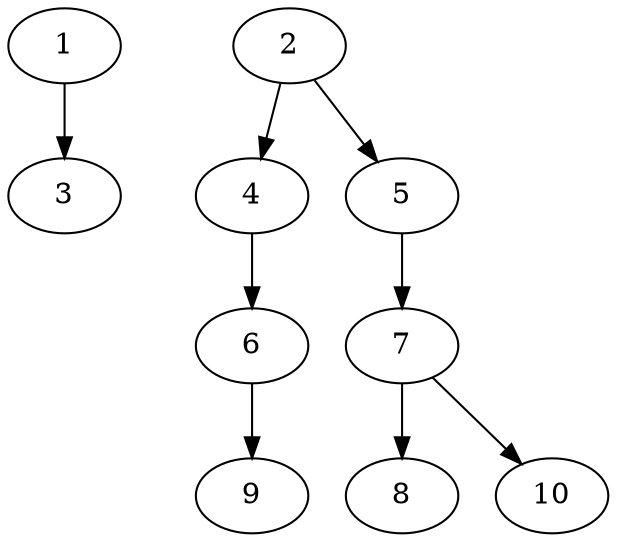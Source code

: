 // DAG (tier=1-easy, mode=compute, n=10, ccr=0.270, fat=0.480, density=0.302, regular=0.760, jump=0.056, mindata=262144, maxdata=2097152)
// DAG automatically generated by daggen at Sun Aug 24 16:33:32 2025
// /home/ermia/Project/Environments/daggen/bin/daggen --dot --ccr 0.270 --fat 0.480 --regular 0.760 --density 0.302 --jump 0.056 --mindata 262144 --maxdata 2097152 -n 10 
digraph G {
  1 [size="5146033164694585344", alpha="0.13", expect_size="2573016582347292672"]
  1 -> 3 [size ="23845423546368"]
  2 [size="1241877215575847", alpha="0.07", expect_size="620938607787923"]
  2 -> 4 [size ="29743395110912"]
  2 -> 5 [size ="29743395110912"]
  3 [size="4952106538867952", alpha="0.04", expect_size="2476053269433976"]
  4 [size="6158273359118336000", alpha="0.01", expect_size="3079136679559168000"]
  4 -> 6 [size ="26877938892800"]
  5 [size="246973528229951", alpha="0.09", expect_size="123486764114975"]
  5 -> 7 [size ="4005400936448"]
  6 [size="514356045677628", alpha="0.06", expect_size="257178022838814"]
  6 -> 9 [size ="17177864306688"]
  7 [size="285339196718153", alpha="0.19", expect_size="142669598359076"]
  7 -> 8 [size ="16772149280768"]
  7 -> 10 [size ="16772149280768"]
  8 [size="110062007293575168", alpha="0.18", expect_size="55031003646787584"]
  9 [size="342305585612114", alpha="0.10", expect_size="171152792806057"]
  10 [size="6494489034046308352", alpha="0.02", expect_size="3247244517023154176"]
}